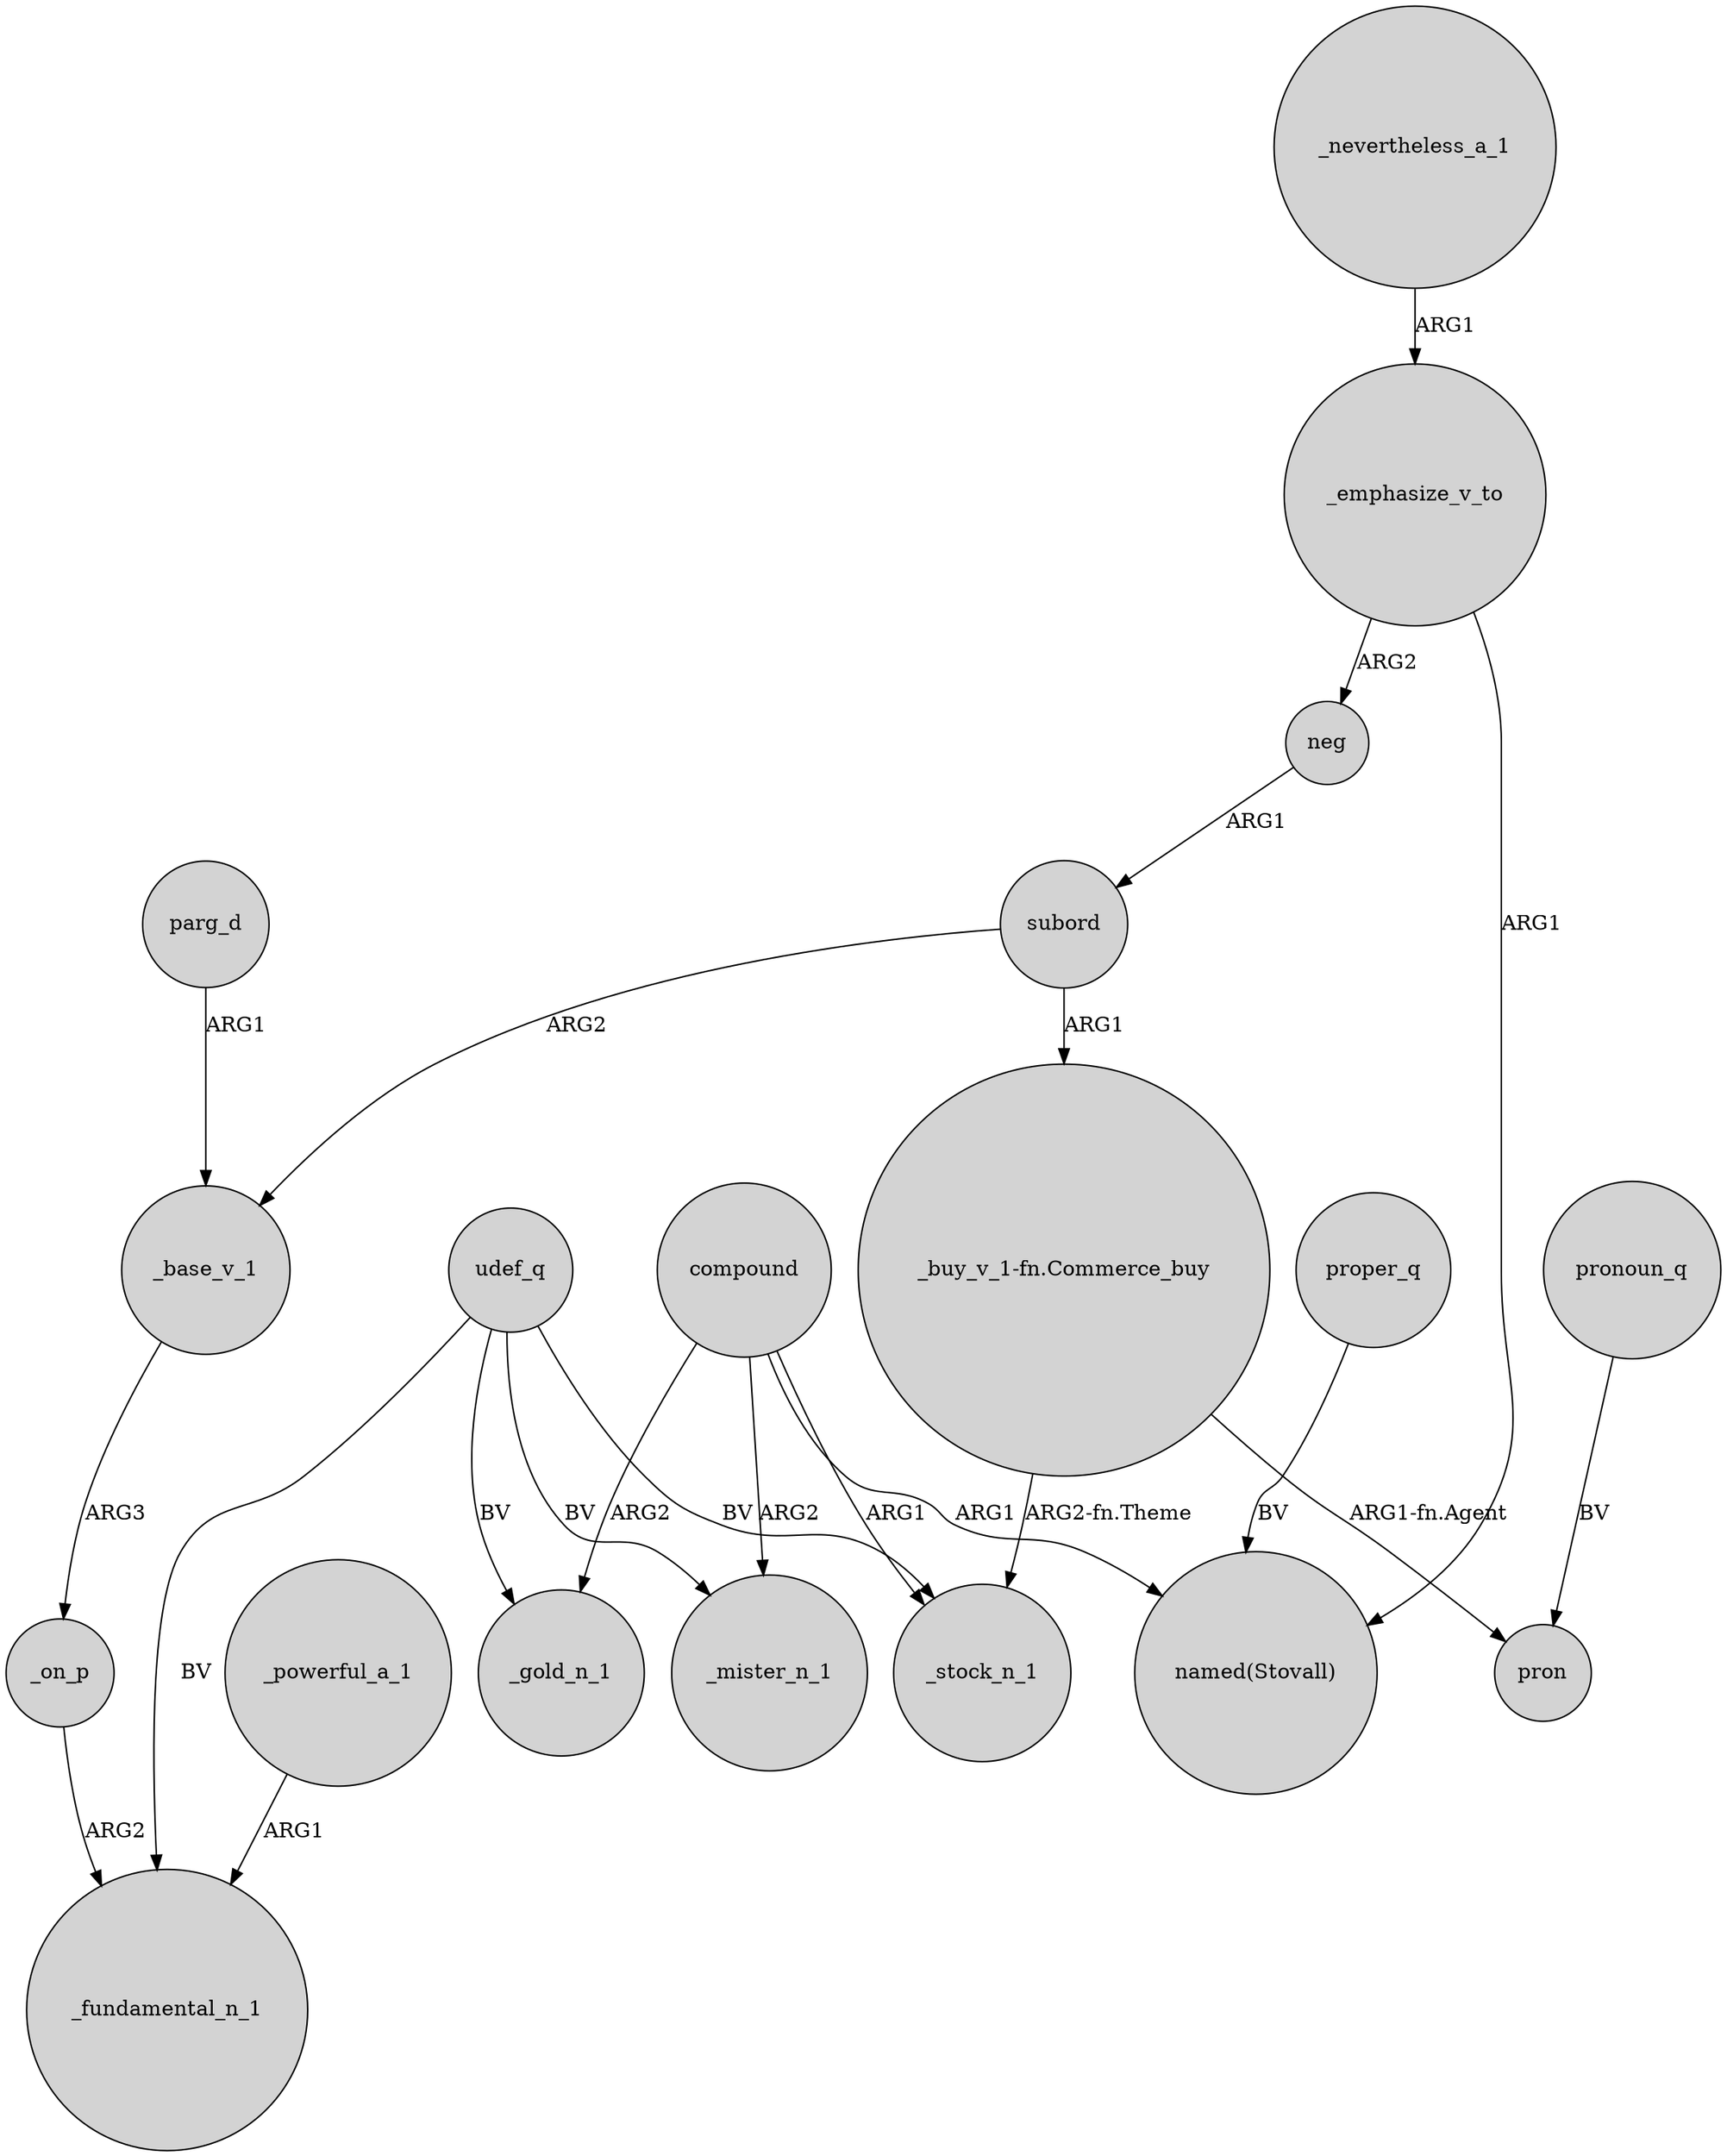 digraph {
	node [shape=circle style=filled]
	subord -> _base_v_1 [label=ARG2]
	_base_v_1 -> _on_p [label=ARG3]
	"_buy_v_1-fn.Commerce_buy" -> pron [label="ARG1-fn.Agent"]
	compound -> _mister_n_1 [label=ARG2]
	udef_q -> _mister_n_1 [label=BV]
	_emphasize_v_to -> "named(Stovall)" [label=ARG1]
	compound -> _stock_n_1 [label=ARG1]
	compound -> _gold_n_1 [label=ARG2]
	_emphasize_v_to -> neg [label=ARG2]
	pronoun_q -> pron [label=BV]
	proper_q -> "named(Stovall)" [label=BV]
	udef_q -> _stock_n_1 [label=BV]
	udef_q -> _gold_n_1 [label=BV]
	subord -> "_buy_v_1-fn.Commerce_buy" [label=ARG1]
	_nevertheless_a_1 -> _emphasize_v_to [label=ARG1]
	udef_q -> _fundamental_n_1 [label=BV]
	compound -> "named(Stovall)" [label=ARG1]
	parg_d -> _base_v_1 [label=ARG1]
	_powerful_a_1 -> _fundamental_n_1 [label=ARG1]
	"_buy_v_1-fn.Commerce_buy" -> _stock_n_1 [label="ARG2-fn.Theme"]
	neg -> subord [label=ARG1]
	_on_p -> _fundamental_n_1 [label=ARG2]
}
